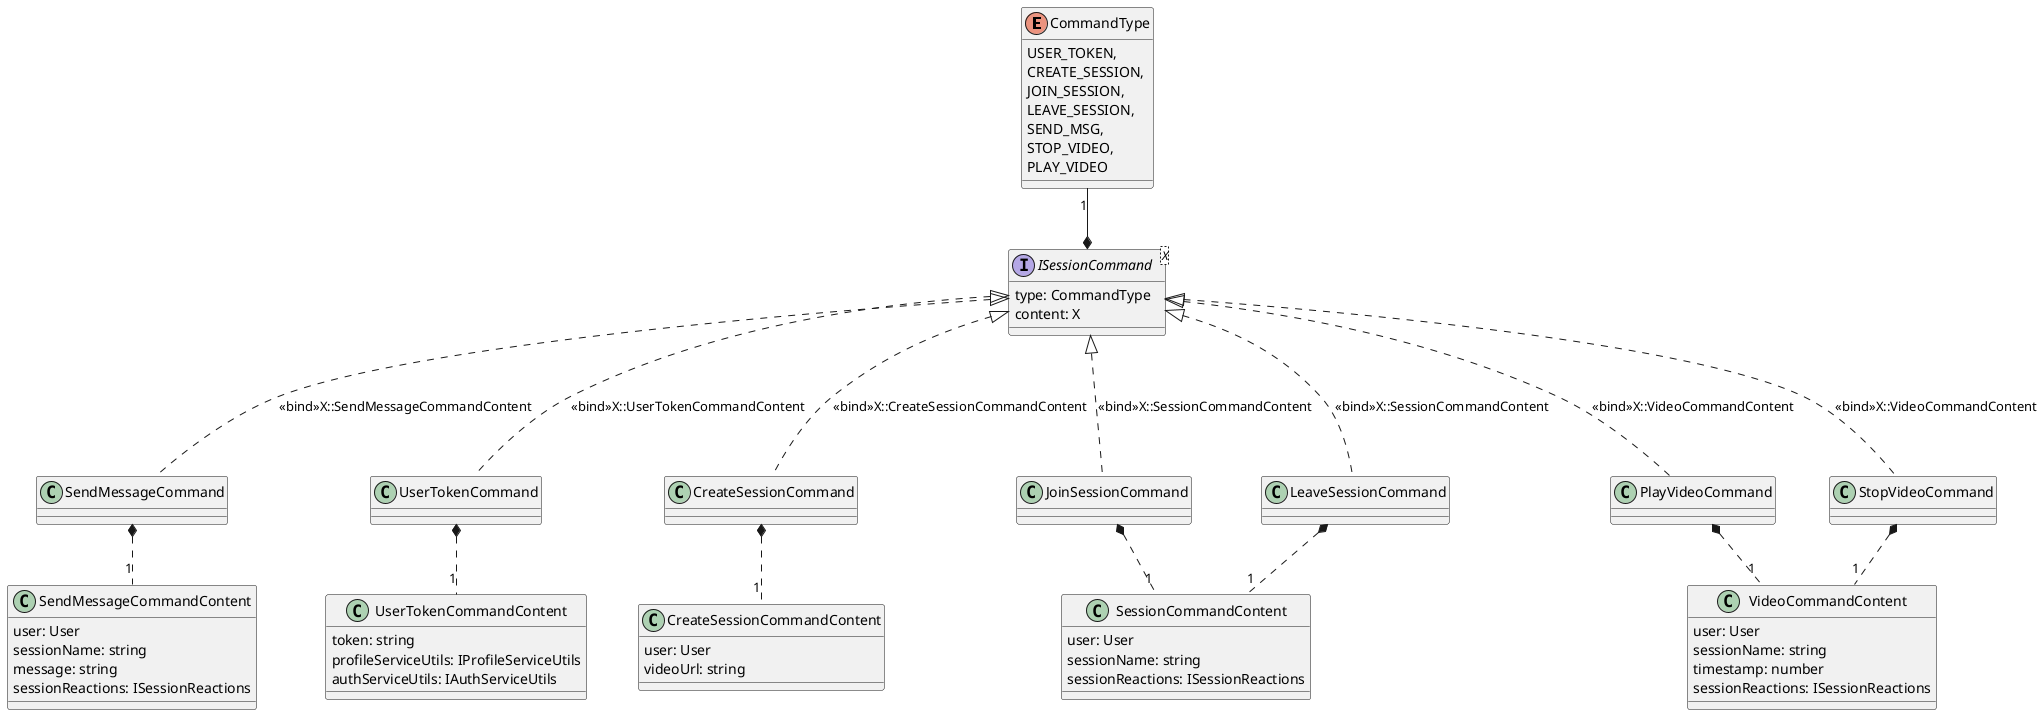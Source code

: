 @startuml

enum CommandType {
    USER_TOKEN,
    CREATE_SESSION,
    JOIN_SESSION,
    LEAVE_SESSION,
    SEND_MSG,
    STOP_VIDEO,
    PLAY_VIDEO
}

interface ISessionCommand<X> {
    type: CommandType
    content: X
}

ISessionCommand *-u- "1" CommandType

class SendMessageCommandContent {
    user: User
    sessionName: string
    message: string
    sessionReactions: ISessionReactions
}
ISessionCommand <|... SendMessageCommand: <<bind>>X::SendMessageCommandContent
SendMessageCommand *.. "1" SendMessageCommandContent

class UserTokenCommandContent {
    token: string
    profileServiceUtils: IProfileServiceUtils
    authServiceUtils: IAuthServiceUtils
}
UserTokenCommand *.. "1" UserTokenCommandContent
ISessionCommand <|... UserTokenCommand: <<bind>>X::UserTokenCommandContent

class CreateSessionCommandContent {
    user: User
    videoUrl: string
}
CreateSessionCommand *.. "1" CreateSessionCommandContent
ISessionCommand <|... CreateSessionCommand: <<bind>>X::CreateSessionCommandContent

class SessionCommandContent {
    user: User
    sessionName: string
    sessionReactions: ISessionReactions
}
JoinSessionCommand *.. "1" SessionCommandContent
ISessionCommand <|... JoinSessionCommand: <<bind>>X::SessionCommandContent

LeaveSessionCommand *.. "1" SessionCommandContent
ISessionCommand <|... LeaveSessionCommand: <<bind>>X::SessionCommandContent

class VideoCommandContent {
    user: User
    sessionName: string
    timestamp: number
    sessionReactions: ISessionReactions
}
PlayVideoCommand *.. "1" VideoCommandContent
StopVideoCommand *.. "1" VideoCommandContent
ISessionCommand <|... PlayVideoCommand: <<bind>>X::VideoCommandContent
ISessionCommand <|... StopVideoCommand: <<bind>>X::VideoCommandContent

@enduml